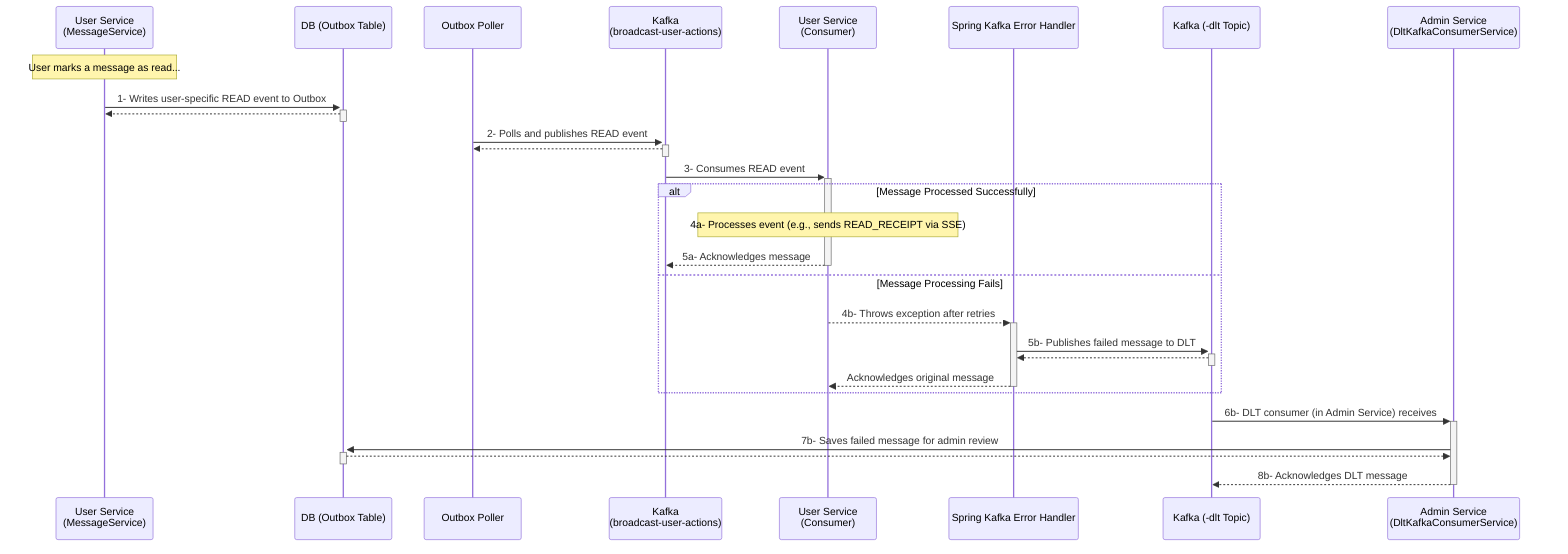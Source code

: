 sequenceDiagram
    participant UserSvc as User Service <br/> (MessageService)
    participant DB as DB (Outbox Table)
    participant OutboxPoller as Outbox Poller
    participant KafkaUserActions as Kafka <br/> (broadcast-user-actions)
    participant Worker as User Service <br/> (Consumer)
    participant SpringKafka as Spring Kafka Error Handler
    participant KafkaDLT as Kafka (-dlt Topic)
    participant DLTConsumer as Admin Service <br/> (DltKafkaConsumerService)

    Note over UserSvc: User marks a message as read...
    UserSvc->>+DB: 1- Writes user-specific READ event to Outbox
    DB-->>-UserSvc: 

    OutboxPoller->>+KafkaUserActions: 2- Polls and publishes READ event
    KafkaUserActions-->>-OutboxPoller: 

    KafkaUserActions->>+Worker: 3- Consumes READ event
    
    alt Message Processed Successfully
        Note over Worker: 4a- Processes event (e.g., sends READ_RECEIPT via SSE)
        Worker-->>-KafkaUserActions: 5a- Acknowledges message
    else Message Processing Fails
        Worker-->>+SpringKafka: 4b- Throws exception after retries
        SpringKafka->>+KafkaDLT: 5b- Publishes failed message to DLT
        KafkaDLT-->>-SpringKafka: 
        SpringKafka-->>-Worker: Acknowledges original message
    end
    
    KafkaDLT->>+DLTConsumer: 6b- DLT consumer (in Admin Service) receives
    DLTConsumer->>+DB: 7b- Saves failed message for admin review
    DB-->>-DLTConsumer: 
    DLTConsumer-->>-KafkaDLT: 8b- Acknowledges DLT message